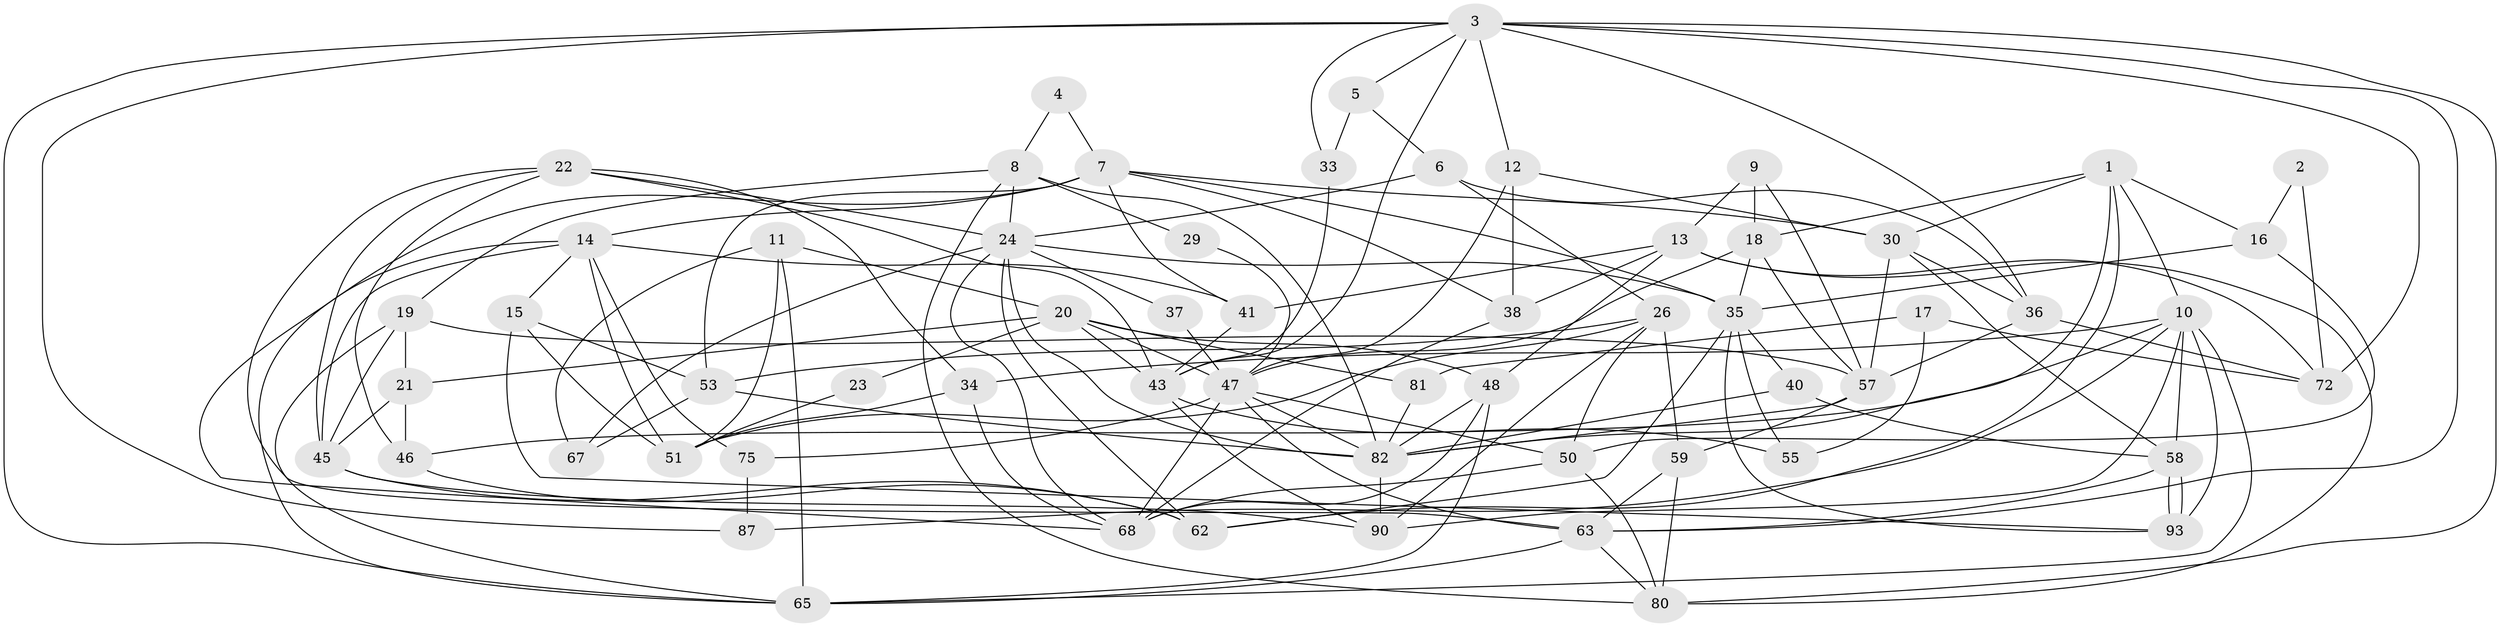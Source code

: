 // original degree distribution, {4: 0.30526315789473685, 2: 0.12631578947368421, 5: 0.21052631578947367, 3: 0.25263157894736843, 8: 0.031578947368421054, 6: 0.05263157894736842, 7: 0.021052631578947368}
// Generated by graph-tools (version 1.1) at 2025/11/02/27/25 16:11:22]
// undirected, 60 vertices, 153 edges
graph export_dot {
graph [start="1"]
  node [color=gray90,style=filled];
  1 [super="+25"];
  2;
  3 [super="+42"];
  4;
  5;
  6;
  7;
  8 [super="+66"];
  9;
  10 [super="+71"];
  11 [super="+27"];
  12;
  13 [super="+61"];
  14 [super="+32"];
  15;
  16;
  17;
  18 [super="+49"];
  19;
  20 [super="+77"];
  21 [super="+64"];
  22 [super="+28"];
  23;
  24 [super="+56"];
  26 [super="+44"];
  29;
  30 [super="+31"];
  33;
  34 [super="+54"];
  35 [super="+39"];
  36;
  37;
  38 [super="+89"];
  40;
  41 [super="+73"];
  43 [super="+76"];
  45;
  46;
  47 [super="+91"];
  48 [super="+79"];
  50 [super="+52"];
  51 [super="+60"];
  53 [super="+86"];
  55 [super="+84"];
  57 [super="+69"];
  58 [super="+78"];
  59 [super="+94"];
  62 [super="+74"];
  63 [super="+95"];
  65 [super="+88"];
  67;
  68 [super="+70"];
  72 [super="+83"];
  75;
  80 [super="+85"];
  81;
  82 [super="+92"];
  87;
  90;
  93;
  1 -- 16;
  1 -- 62;
  1 -- 10;
  1 -- 82;
  1 -- 18;
  1 -- 30;
  2 -- 72;
  2 -- 16;
  3 -- 87;
  3 -- 33;
  3 -- 36;
  3 -- 5;
  3 -- 12;
  3 -- 43;
  3 -- 63;
  3 -- 80;
  3 -- 65;
  3 -- 72;
  4 -- 7;
  4 -- 8;
  5 -- 33;
  5 -- 6;
  6 -- 36;
  6 -- 26;
  6 -- 24;
  7 -- 41;
  7 -- 53;
  7 -- 38;
  7 -- 35;
  7 -- 30;
  7 -- 14;
  7 -- 68;
  8 -- 29;
  8 -- 82;
  8 -- 19;
  8 -- 80;
  8 -- 24;
  9 -- 57;
  9 -- 13;
  9 -- 18;
  10 -- 93;
  10 -- 58;
  10 -- 90;
  10 -- 46;
  10 -- 87;
  10 -- 65;
  10 -- 34;
  11 -- 65;
  11 -- 51;
  11 -- 20;
  11 -- 67;
  12 -- 30;
  12 -- 38;
  12 -- 47;
  13 -- 41;
  13 -- 72;
  13 -- 38;
  13 -- 80;
  13 -- 48;
  14 -- 51;
  14 -- 75;
  14 -- 65;
  14 -- 45;
  14 -- 15;
  14 -- 41;
  15 -- 93;
  15 -- 53;
  15 -- 51;
  16 -- 35;
  16 -- 50;
  17 -- 81;
  17 -- 55;
  17 -- 72;
  18 -- 57;
  18 -- 35;
  18 -- 47;
  19 -- 45;
  19 -- 21;
  19 -- 57;
  19 -- 65;
  20 -- 21;
  20 -- 43;
  20 -- 81;
  20 -- 23;
  20 -- 47;
  20 -- 48;
  21 -- 45;
  21 -- 46;
  22 -- 46;
  22 -- 34;
  22 -- 63;
  22 -- 24;
  22 -- 43;
  22 -- 45;
  23 -- 51;
  24 -- 35;
  24 -- 37;
  24 -- 67;
  24 -- 82;
  24 -- 68;
  24 -- 62;
  26 -- 90;
  26 -- 59;
  26 -- 50;
  26 -- 51;
  26 -- 53;
  29 -- 47;
  30 -- 57;
  30 -- 36;
  30 -- 58;
  33 -- 43;
  34 -- 68;
  34 -- 51;
  35 -- 55;
  35 -- 62;
  35 -- 40;
  35 -- 93;
  36 -- 57;
  36 -- 72;
  37 -- 47;
  38 -- 68;
  40 -- 82;
  40 -- 58;
  41 -- 43;
  43 -- 55;
  43 -- 90;
  45 -- 90;
  45 -- 62;
  46 -- 62;
  47 -- 63;
  47 -- 50;
  47 -- 68;
  47 -- 82;
  47 -- 75;
  48 -- 82;
  48 -- 65;
  48 -- 68;
  50 -- 80;
  50 -- 68;
  53 -- 67;
  53 -- 82;
  57 -- 82;
  57 -- 59;
  58 -- 93;
  58 -- 93;
  58 -- 63;
  59 -- 80;
  59 -- 63;
  63 -- 80;
  63 -- 65;
  75 -- 87;
  81 -- 82;
  82 -- 90;
}
